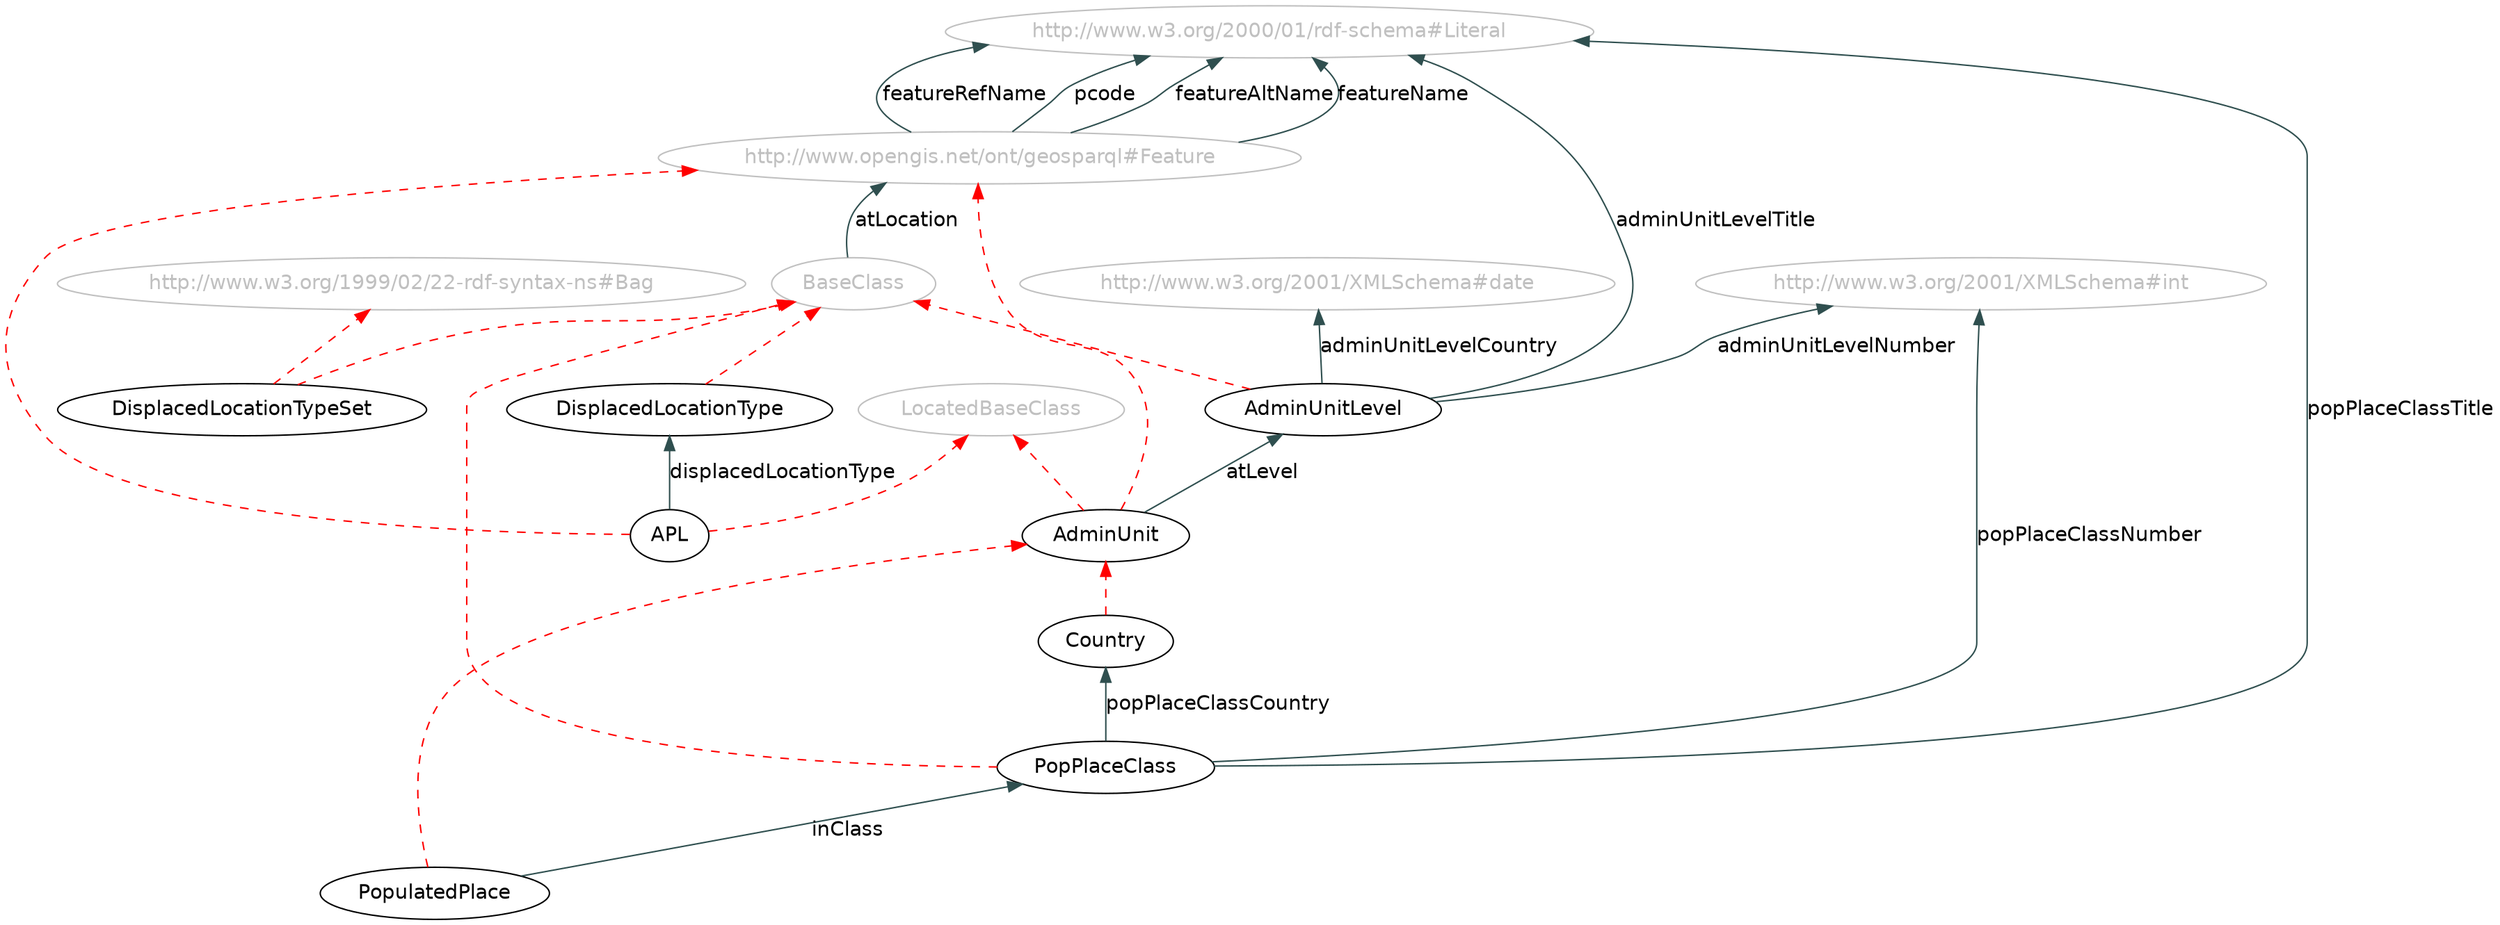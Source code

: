digraph { 
 rankdir="BT";	
 charset="utf-8";
 overlap=false;
 edge [color=darkslategray];
 edge [fontname=Helvetica];
 node [fontname=Helvetica];

"APL" [ URL = "./#APL"] ;
		"http://www.opengis.net/ont/geosparql#Feature" [ URL = "./#APL" color="gray" fontcolor="gray"] ;
				"APL" -> "http://www.opengis.net/ont/geosparql#Feature" [ color=red style="dashed" ]; 
			"LocatedBaseClass" [ URL = "./#APL" color="gray" fontcolor="gray"] ;
				"APL" -> "LocatedBaseClass" [ color=red style="dashed" ]; 
			"AdminUnit" [ URL = "./#AdminUnit"] ;
		"http://www.opengis.net/ont/geosparql#Feature" [ URL = "./#AdminUnit" color="gray" fontcolor="gray"] ;
				"AdminUnit" -> "http://www.opengis.net/ont/geosparql#Feature" [ color=red style="dashed" ]; 
			"LocatedBaseClass" [ URL = "./#AdminUnit" color="gray" fontcolor="gray"] ;
				"AdminUnit" -> "LocatedBaseClass" [ color=red style="dashed" ]; 
			"AdminUnitLevel" [ URL = "./#AdminUnitLevel"] ;
		"BaseClass" [ URL = "./#AdminUnitLevel" color="gray" fontcolor="gray"] ;
				"AdminUnitLevel" -> "BaseClass" [ color=red style="dashed" ]; 
			"Country" [ URL = "./#Country"] ;
		"Country" -> "AdminUnit" [ color=red style="dashed" ]; 
			"DisplacedLocationType" [ URL = "./#DisplacedLocationType"] ;
		"BaseClass" [ URL = "./#DisplacedLocationType" color="gray" fontcolor="gray"] ;
				"DisplacedLocationType" -> "BaseClass" [ color=red style="dashed" ]; 
			"DisplacedLocationTypeSet" [ URL = "./#DisplacedLocationTypeSet"] ;
		"BaseClass" [ URL = "./#DisplacedLocationTypeSet" color="gray" fontcolor="gray"] ;
				"DisplacedLocationTypeSet" -> "BaseClass" [ color=red style="dashed" ]; 
			"http://www.w3.org/1999/02/22-rdf-syntax-ns#Bag" [ URL = "./#DisplacedLocationTypeSet" color="gray" fontcolor="gray"] ;
				"DisplacedLocationTypeSet" -> "http://www.w3.org/1999/02/22-rdf-syntax-ns#Bag" [ color=red style="dashed" ]; 
			"PopPlaceClass" [ URL = "./#PopPlaceClass"] ;
		"BaseClass" [ URL = "./#PopPlaceClass" color="gray" fontcolor="gray"] ;
				"PopPlaceClass" -> "BaseClass" [ color=red style="dashed" ]; 
			"PopulatedPlace" [ URL = "./#PopulatedPlace"] ;
		"PopulatedPlace" -> "AdminUnit" [ color=red style="dashed" ]; 
			"http://www.w3.org/2001/XMLSchema#date" [ URL = "./#http://www.w3.org/2001/XMLSchema#date" color="gray" fontcolor="gray"] ;
					"AdminUnitLevel" -> "http://www.w3.org/2001/XMLSchema#date" [ label="adminUnitLevelCountry" URL = "./#adminUnitLevelCountry"]; 
				"http://www.w3.org/2001/XMLSchema#int" [ URL = "./#http://www.w3.org/2001/XMLSchema#int" color="gray" fontcolor="gray"] ;
					"AdminUnitLevel" -> "http://www.w3.org/2001/XMLSchema#int" [ label="adminUnitLevelNumber" URL = "./#adminUnitLevelNumber"]; 
				"http://www.w3.org/2000/01/rdf-schema#Literal" [ URL = "./#http://www.w3.org/2000/01/rdf-schema#Literal" color="gray" fontcolor="gray"] ;
					"AdminUnitLevel" -> "http://www.w3.org/2000/01/rdf-schema#Literal" [ label="adminUnitLevelTitle" URL = "./#adminUnitLevelTitle"]; 
				"AdminUnit" -> "AdminUnitLevel" [ label="atLevel" URL = "./#atLevel"]; 
				"BaseClass" [ URL = "./#BaseClass" color="gray" fontcolor="gray"] ;
				"http://www.opengis.net/ont/geosparql#Feature" [ URL = "./#http://www.opengis.net/ont/geosparql#Feature" color="gray" fontcolor="gray"] ;
					"BaseClass" -> "http://www.opengis.net/ont/geosparql#Feature" [ label="atLocation" URL = "./#atLocation"]; 
				"APL" -> "DisplacedLocationType" [ label="displacedLocationType" URL = "./#displacedLocationType"]; 
				"http://www.opengis.net/ont/geosparql#Feature" [ URL = "./#http://www.opengis.net/ont/geosparql#Feature" color="gray" fontcolor="gray"] ;
				"http://www.w3.org/2000/01/rdf-schema#Literal" [ URL = "./#http://www.w3.org/2000/01/rdf-schema#Literal" color="gray" fontcolor="gray"] ;
					"http://www.opengis.net/ont/geosparql#Feature" -> "http://www.w3.org/2000/01/rdf-schema#Literal" [ label="featureAltName" URL = "./#featureAltName"]; 
				"http://www.opengis.net/ont/geosparql#Feature" [ URL = "./#http://www.opengis.net/ont/geosparql#Feature" color="gray" fontcolor="gray"] ;
				"http://www.w3.org/2000/01/rdf-schema#Literal" [ URL = "./#http://www.w3.org/2000/01/rdf-schema#Literal" color="gray" fontcolor="gray"] ;
					"http://www.opengis.net/ont/geosparql#Feature" -> "http://www.w3.org/2000/01/rdf-schema#Literal" [ label="featureName" URL = "./#featureName"]; 
				"http://www.opengis.net/ont/geosparql#Feature" [ URL = "./#http://www.opengis.net/ont/geosparql#Feature" color="gray" fontcolor="gray"] ;
				"http://www.w3.org/2000/01/rdf-schema#Literal" [ URL = "./#http://www.w3.org/2000/01/rdf-schema#Literal" color="gray" fontcolor="gray"] ;
					"http://www.opengis.net/ont/geosparql#Feature" -> "http://www.w3.org/2000/01/rdf-schema#Literal" [ label="featureRefName" URL = "./#featureRefName"]; 
				"PopulatedPlace" -> "PopPlaceClass" [ label="inClass" URL = "./#inClass"]; 
				"http://www.opengis.net/ont/geosparql#Feature" [ URL = "./#http://www.opengis.net/ont/geosparql#Feature" color="gray" fontcolor="gray"] ;
				"http://www.w3.org/2000/01/rdf-schema#Literal" [ URL = "./#http://www.w3.org/2000/01/rdf-schema#Literal" color="gray" fontcolor="gray"] ;
					"http://www.opengis.net/ont/geosparql#Feature" -> "http://www.w3.org/2000/01/rdf-schema#Literal" [ label="pcode" URL = "./#pcode"]; 
				"PopPlaceClass" -> "Country" [ label="popPlaceClassCountry" URL = "./#popPlaceClassCountry"]; 
				"http://www.w3.org/2001/XMLSchema#int" [ URL = "./#http://www.w3.org/2001/XMLSchema#int" color="gray" fontcolor="gray"] ;
					"PopPlaceClass" -> "http://www.w3.org/2001/XMLSchema#int" [ label="popPlaceClassNumber" URL = "./#popPlaceClassNumber"]; 
				"http://www.w3.org/2000/01/rdf-schema#Literal" [ URL = "./#http://www.w3.org/2000/01/rdf-schema#Literal" color="gray" fontcolor="gray"] ;
					"PopPlaceClass" -> "http://www.w3.org/2000/01/rdf-schema#Literal" [ label="popPlaceClassTitle" URL = "./#popPlaceClassTitle"]; 
				}